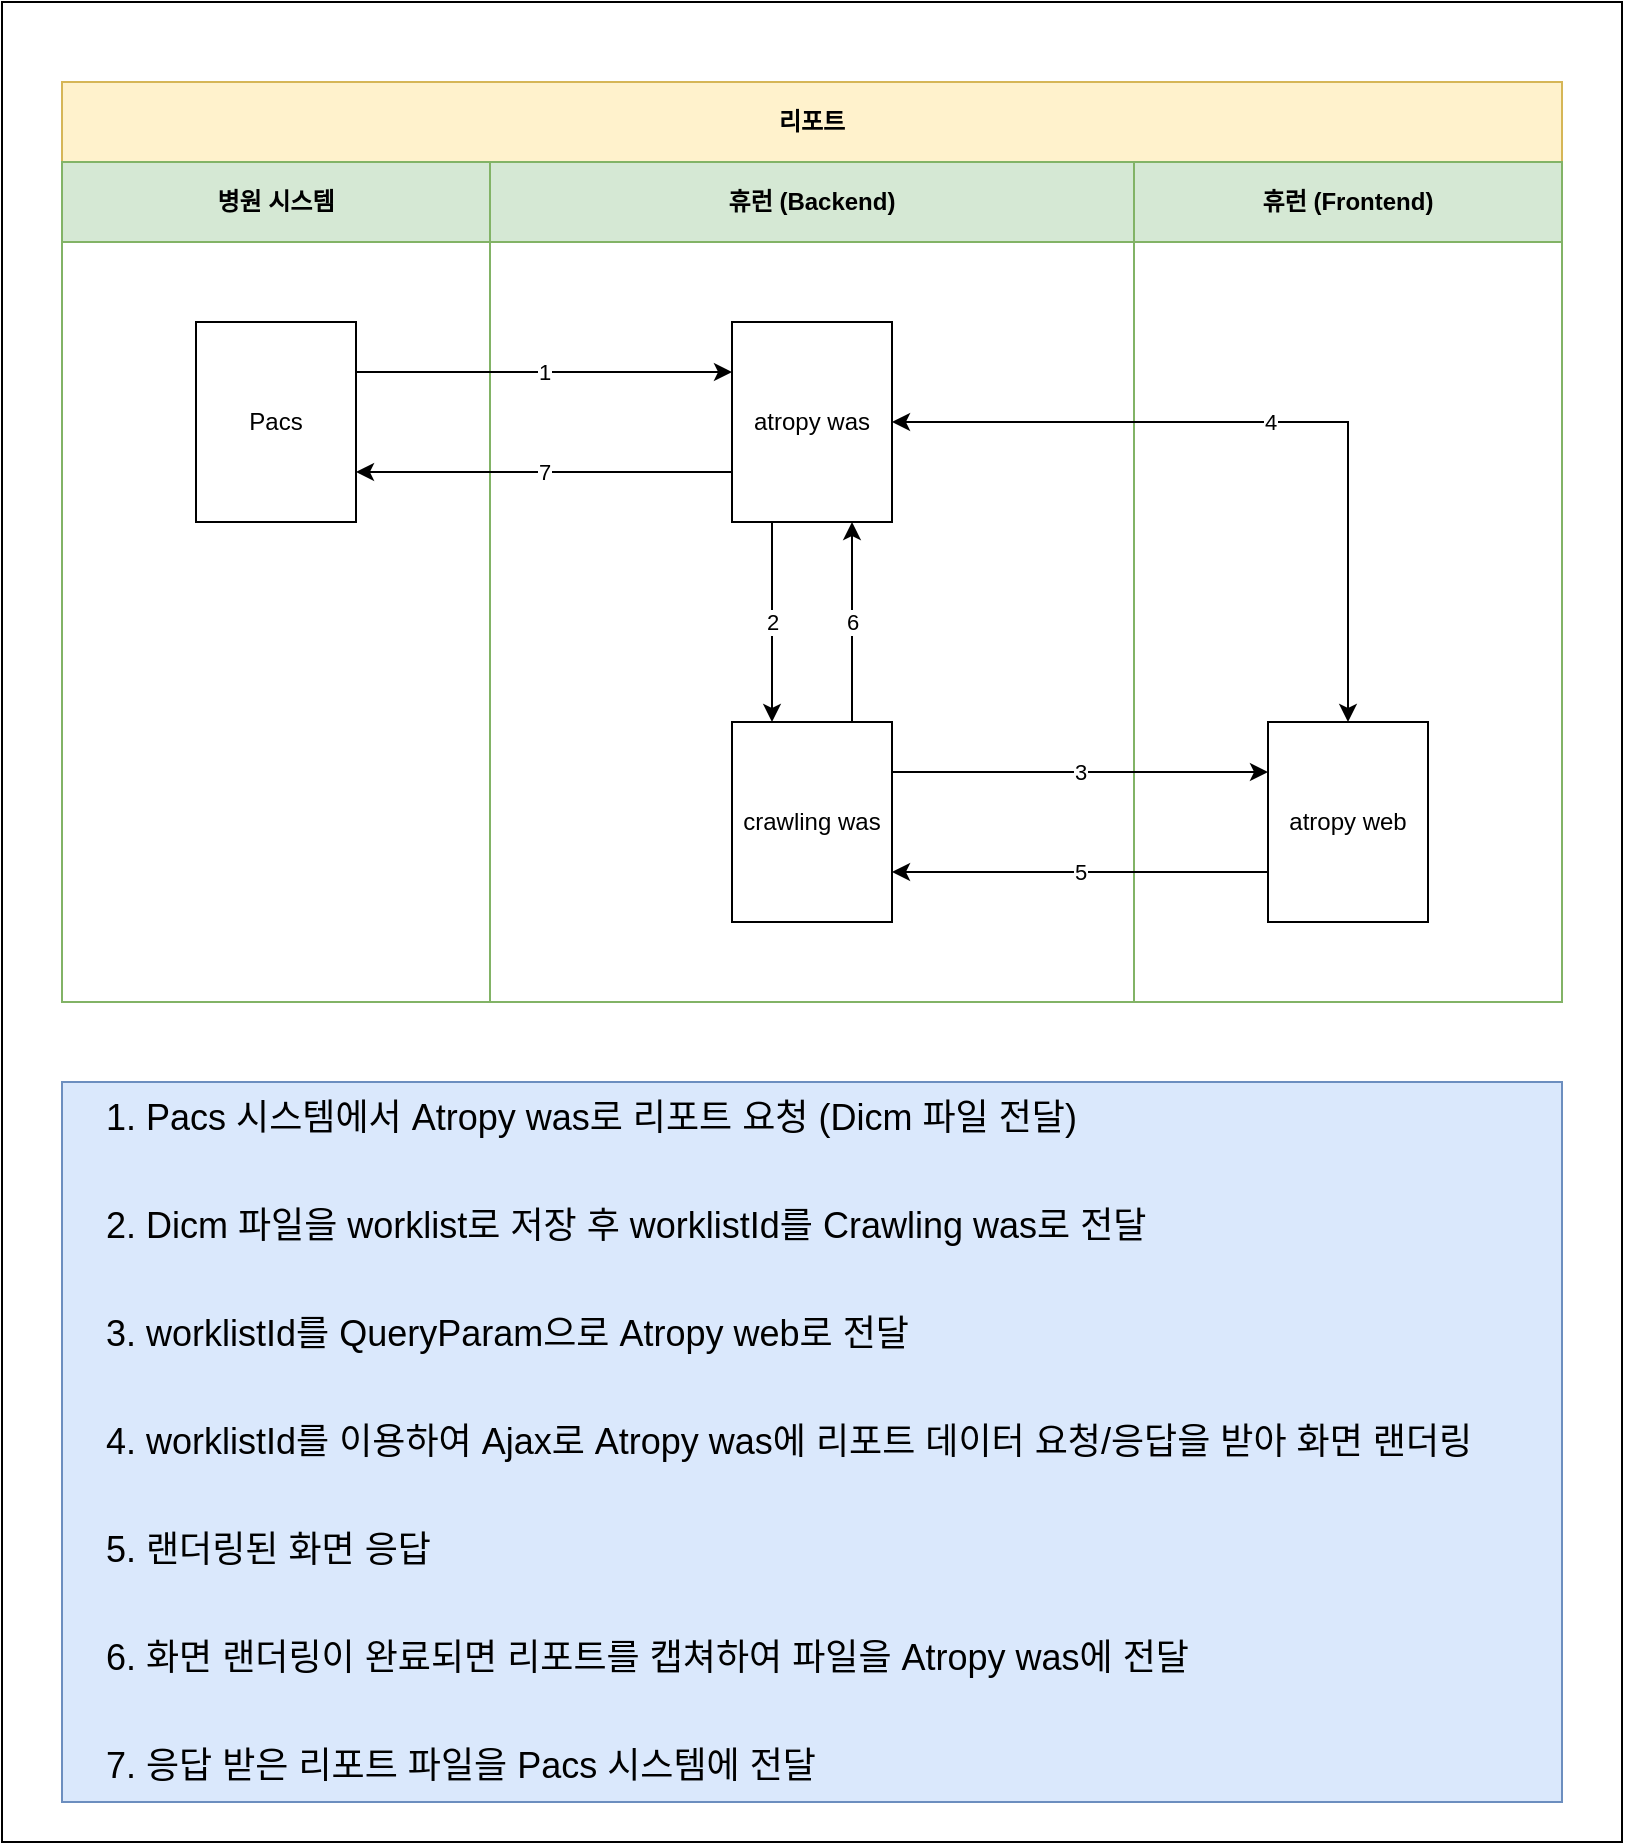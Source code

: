 <mxfile version="14.9.6" type="github">
  <diagram id="kgpKYQtTHZ0yAKxKKP6v" name="Page-1">
    <mxGraphModel dx="2062" dy="1122" grid="1" gridSize="10" guides="1" tooltips="1" connect="1" arrows="1" fold="1" page="1" pageScale="1" pageWidth="850" pageHeight="1100" math="0" shadow="0">
      <root>
        <mxCell id="0" />
        <mxCell id="1" parent="0" />
        <mxCell id="Lsg6V1KcDNrMXivjMc8n-14" value="" style="rounded=0;whiteSpace=wrap;html=1;" vertex="1" parent="1">
          <mxGeometry x="20" y="60" width="810" height="920" as="geometry" />
        </mxCell>
        <mxCell id="3nuBFxr9cyL0pnOWT2aG-1" value="리포트" style="shape=table;childLayout=tableLayout;rowLines=0;columnLines=0;startSize=40;html=1;whiteSpace=wrap;collapsible=0;recursiveResize=0;expand=0;fontStyle=1;fillColor=#fff2cc;strokeColor=#d6b656;" parent="1" vertex="1">
          <mxGeometry x="50" y="100" width="750" height="460" as="geometry" />
        </mxCell>
        <mxCell id="3nuBFxr9cyL0pnOWT2aG-3" value="" style="swimlane;horizontal=0;points=[[0,0.5],[1,0.5]];portConstraint=eastwest;startSize=0;html=1;whiteSpace=wrap;collapsible=0;recursiveResize=0;expand=0;" parent="3nuBFxr9cyL0pnOWT2aG-1" vertex="1">
          <mxGeometry y="40" width="750" height="420" as="geometry" />
        </mxCell>
        <mxCell id="3nuBFxr9cyL0pnOWT2aG-4" value="병원 시스템" style="swimlane;connectable=0;startSize=40;html=1;whiteSpace=wrap;collapsible=0;recursiveResize=0;expand=0;fillColor=#d5e8d4;strokeColor=#82b366;" parent="3nuBFxr9cyL0pnOWT2aG-3" vertex="1">
          <mxGeometry width="214" height="420" as="geometry" />
        </mxCell>
        <mxCell id="3nuBFxr9cyL0pnOWT2aG-7" value="Pacs" style="rounded=0;whiteSpace=wrap;html=1;" parent="3nuBFxr9cyL0pnOWT2aG-4" vertex="1">
          <mxGeometry x="67" y="80" width="80" height="100" as="geometry" />
        </mxCell>
        <mxCell id="3nuBFxr9cyL0pnOWT2aG-8" value="휴런 (Backend)" style="swimlane;connectable=0;startSize=40;html=1;whiteSpace=wrap;collapsible=0;recursiveResize=0;expand=0;fillColor=#d5e8d4;strokeColor=#82b366;" parent="3nuBFxr9cyL0pnOWT2aG-3" vertex="1">
          <mxGeometry x="214" width="322" height="420" as="geometry" />
        </mxCell>
        <mxCell id="3nuBFxr9cyL0pnOWT2aG-9" value="atropy was" style="rounded=0;whiteSpace=wrap;html=1;" parent="3nuBFxr9cyL0pnOWT2aG-8" vertex="1">
          <mxGeometry x="121" y="80" width="80" height="100" as="geometry" />
        </mxCell>
        <mxCell id="3nuBFxr9cyL0pnOWT2aG-10" value="crawling was" style="rounded=0;whiteSpace=wrap;html=1;" parent="3nuBFxr9cyL0pnOWT2aG-8" vertex="1">
          <mxGeometry x="121" y="280" width="80" height="100" as="geometry" />
        </mxCell>
        <mxCell id="Lsg6V1KcDNrMXivjMc8n-10" value="2" style="edgeStyle=orthogonalEdgeStyle;rounded=0;orthogonalLoop=1;jettySize=auto;html=1;exitX=0.25;exitY=1;exitDx=0;exitDy=0;entryX=0.25;entryY=0;entryDx=0;entryDy=0;" edge="1" parent="3nuBFxr9cyL0pnOWT2aG-8" source="3nuBFxr9cyL0pnOWT2aG-9" target="3nuBFxr9cyL0pnOWT2aG-10">
          <mxGeometry relative="1" as="geometry">
            <mxPoint x="90" y="165" as="sourcePoint" />
            <mxPoint x="-30" y="165" as="targetPoint" />
          </mxGeometry>
        </mxCell>
        <mxCell id="Lsg6V1KcDNrMXivjMc8n-11" value="6" style="edgeStyle=orthogonalEdgeStyle;rounded=0;orthogonalLoop=1;jettySize=auto;html=1;exitX=0.75;exitY=0;exitDx=0;exitDy=0;entryX=0.75;entryY=1;entryDx=0;entryDy=0;" edge="1" parent="3nuBFxr9cyL0pnOWT2aG-8" source="3nuBFxr9cyL0pnOWT2aG-10" target="3nuBFxr9cyL0pnOWT2aG-9">
          <mxGeometry relative="1" as="geometry">
            <mxPoint x="110" y="190" as="sourcePoint" />
            <mxPoint x="110" y="290" as="targetPoint" />
          </mxGeometry>
        </mxCell>
        <mxCell id="3nuBFxr9cyL0pnOWT2aG-11" value="휴런 (Frontend)" style="swimlane;connectable=0;startSize=40;html=1;whiteSpace=wrap;collapsible=0;recursiveResize=0;expand=0;fillColor=#d5e8d4;strokeColor=#82b366;" parent="3nuBFxr9cyL0pnOWT2aG-3" vertex="1">
          <mxGeometry x="536" width="214" height="420" as="geometry" />
        </mxCell>
        <mxCell id="Lsg6V1KcDNrMXivjMc8n-3" value="atropy web" style="rounded=0;whiteSpace=wrap;html=1;" vertex="1" parent="3nuBFxr9cyL0pnOWT2aG-11">
          <mxGeometry x="67" y="280" width="80" height="100" as="geometry" />
        </mxCell>
        <mxCell id="3nuBFxr9cyL0pnOWT2aG-5" value="1" style="edgeStyle=orthogonalEdgeStyle;rounded=0;orthogonalLoop=1;jettySize=auto;html=1;exitX=1;exitY=0.25;exitDx=0;exitDy=0;entryX=0;entryY=0.25;entryDx=0;entryDy=0;" parent="3nuBFxr9cyL0pnOWT2aG-3" source="3nuBFxr9cyL0pnOWT2aG-7" target="3nuBFxr9cyL0pnOWT2aG-9" edge="1">
          <mxGeometry relative="1" as="geometry">
            <mxPoint x="105" y="100" as="sourcePoint" />
            <mxPoint x="220" y="90" as="targetPoint" />
          </mxGeometry>
        </mxCell>
        <mxCell id="Lsg6V1KcDNrMXivjMc8n-2" value="3" style="edgeStyle=orthogonalEdgeStyle;rounded=0;orthogonalLoop=1;jettySize=auto;html=1;entryX=0;entryY=0.25;entryDx=0;entryDy=0;exitX=1;exitY=0.25;exitDx=0;exitDy=0;" edge="1" parent="3nuBFxr9cyL0pnOWT2aG-3" source="3nuBFxr9cyL0pnOWT2aG-10" target="Lsg6V1KcDNrMXivjMc8n-3">
          <mxGeometry relative="1" as="geometry">
            <mxPoint x="480" y="330" as="sourcePoint" />
            <mxPoint x="600" y="330" as="targetPoint" />
          </mxGeometry>
        </mxCell>
        <mxCell id="Lsg6V1KcDNrMXivjMc8n-4" value="4" style="edgeStyle=orthogonalEdgeStyle;rounded=0;orthogonalLoop=1;jettySize=auto;html=1;entryX=1;entryY=0.5;entryDx=0;entryDy=0;exitX=0.5;exitY=0;exitDx=0;exitDy=0;startArrow=classic;startFill=1;" edge="1" parent="3nuBFxr9cyL0pnOWT2aG-3" source="Lsg6V1KcDNrMXivjMc8n-3" target="3nuBFxr9cyL0pnOWT2aG-9">
          <mxGeometry relative="1" as="geometry">
            <mxPoint x="270" y="190" as="sourcePoint" />
            <mxPoint x="270" y="290" as="targetPoint" />
          </mxGeometry>
        </mxCell>
        <mxCell id="Lsg6V1KcDNrMXivjMc8n-5" value="5" style="edgeStyle=orthogonalEdgeStyle;rounded=0;orthogonalLoop=1;jettySize=auto;html=1;entryX=1;entryY=0.75;entryDx=0;entryDy=0;exitX=0;exitY=0.75;exitDx=0;exitDy=0;" edge="1" parent="3nuBFxr9cyL0pnOWT2aG-3" source="Lsg6V1KcDNrMXivjMc8n-3" target="3nuBFxr9cyL0pnOWT2aG-10">
          <mxGeometry relative="1" as="geometry">
            <mxPoint x="330" y="315" as="sourcePoint" />
            <mxPoint x="450" y="315" as="targetPoint" />
          </mxGeometry>
        </mxCell>
        <mxCell id="Lsg6V1KcDNrMXivjMc8n-8" value="7" style="edgeStyle=orthogonalEdgeStyle;rounded=0;orthogonalLoop=1;jettySize=auto;html=1;exitX=0;exitY=0.75;exitDx=0;exitDy=0;entryX=1;entryY=0.75;entryDx=0;entryDy=0;" edge="1" parent="3nuBFxr9cyL0pnOWT2aG-3" source="3nuBFxr9cyL0pnOWT2aG-9" target="3nuBFxr9cyL0pnOWT2aG-7">
          <mxGeometry relative="1" as="geometry">
            <mxPoint x="130" y="115" as="sourcePoint" />
            <mxPoint x="250" y="115" as="targetPoint" />
          </mxGeometry>
        </mxCell>
        <mxCell id="Lsg6V1KcDNrMXivjMc8n-13" value="&lt;ol style=&quot;font-size: 18px ; line-height: 150%&quot;&gt;&lt;li&gt;&lt;font style=&quot;font-size: 18px&quot;&gt;Pacs 시스템에서 Atropy was로 &lt;/font&gt;&lt;span&gt;리포트 요청 (Dicm 파일 전달)&lt;br&gt;&lt;br&gt;&lt;/span&gt;&lt;/li&gt;&lt;li&gt;Dicm 파일을 worklist로 저장 후 worklistId를 Crawling was로 전달&lt;br&gt;&lt;br&gt;&lt;/li&gt;&lt;li&gt;worklistId를 QueryParam으로 Atropy web로 전달&lt;br&gt;&lt;br&gt;&lt;/li&gt;&lt;li&gt;worklistId를 이용하여 Ajax로 Atropy was에&amp;nbsp;리포트 데이터 요청/응답을 받아 화면 랜더링&lt;br&gt;&lt;br&gt;&lt;/li&gt;&lt;li&gt;랜더링된 화면 응답&lt;br&gt;&lt;br&gt;&lt;/li&gt;&lt;li&gt;화면 랜더링이 완료되면 리포트를 캡쳐하여 파일을 Atropy was에 전달&lt;br&gt;&lt;br&gt;&lt;/li&gt;&lt;li&gt;응답 받은 리포트 파일을 Pacs 시스템에 전달&lt;/li&gt;&lt;/ol&gt;" style="text;html=1;strokeColor=#6c8ebf;fillColor=#dae8fc;align=left;verticalAlign=middle;whiteSpace=wrap;rounded=0;" vertex="1" parent="1">
          <mxGeometry x="50" y="600" width="750" height="360" as="geometry" />
        </mxCell>
      </root>
    </mxGraphModel>
  </diagram>
</mxfile>
